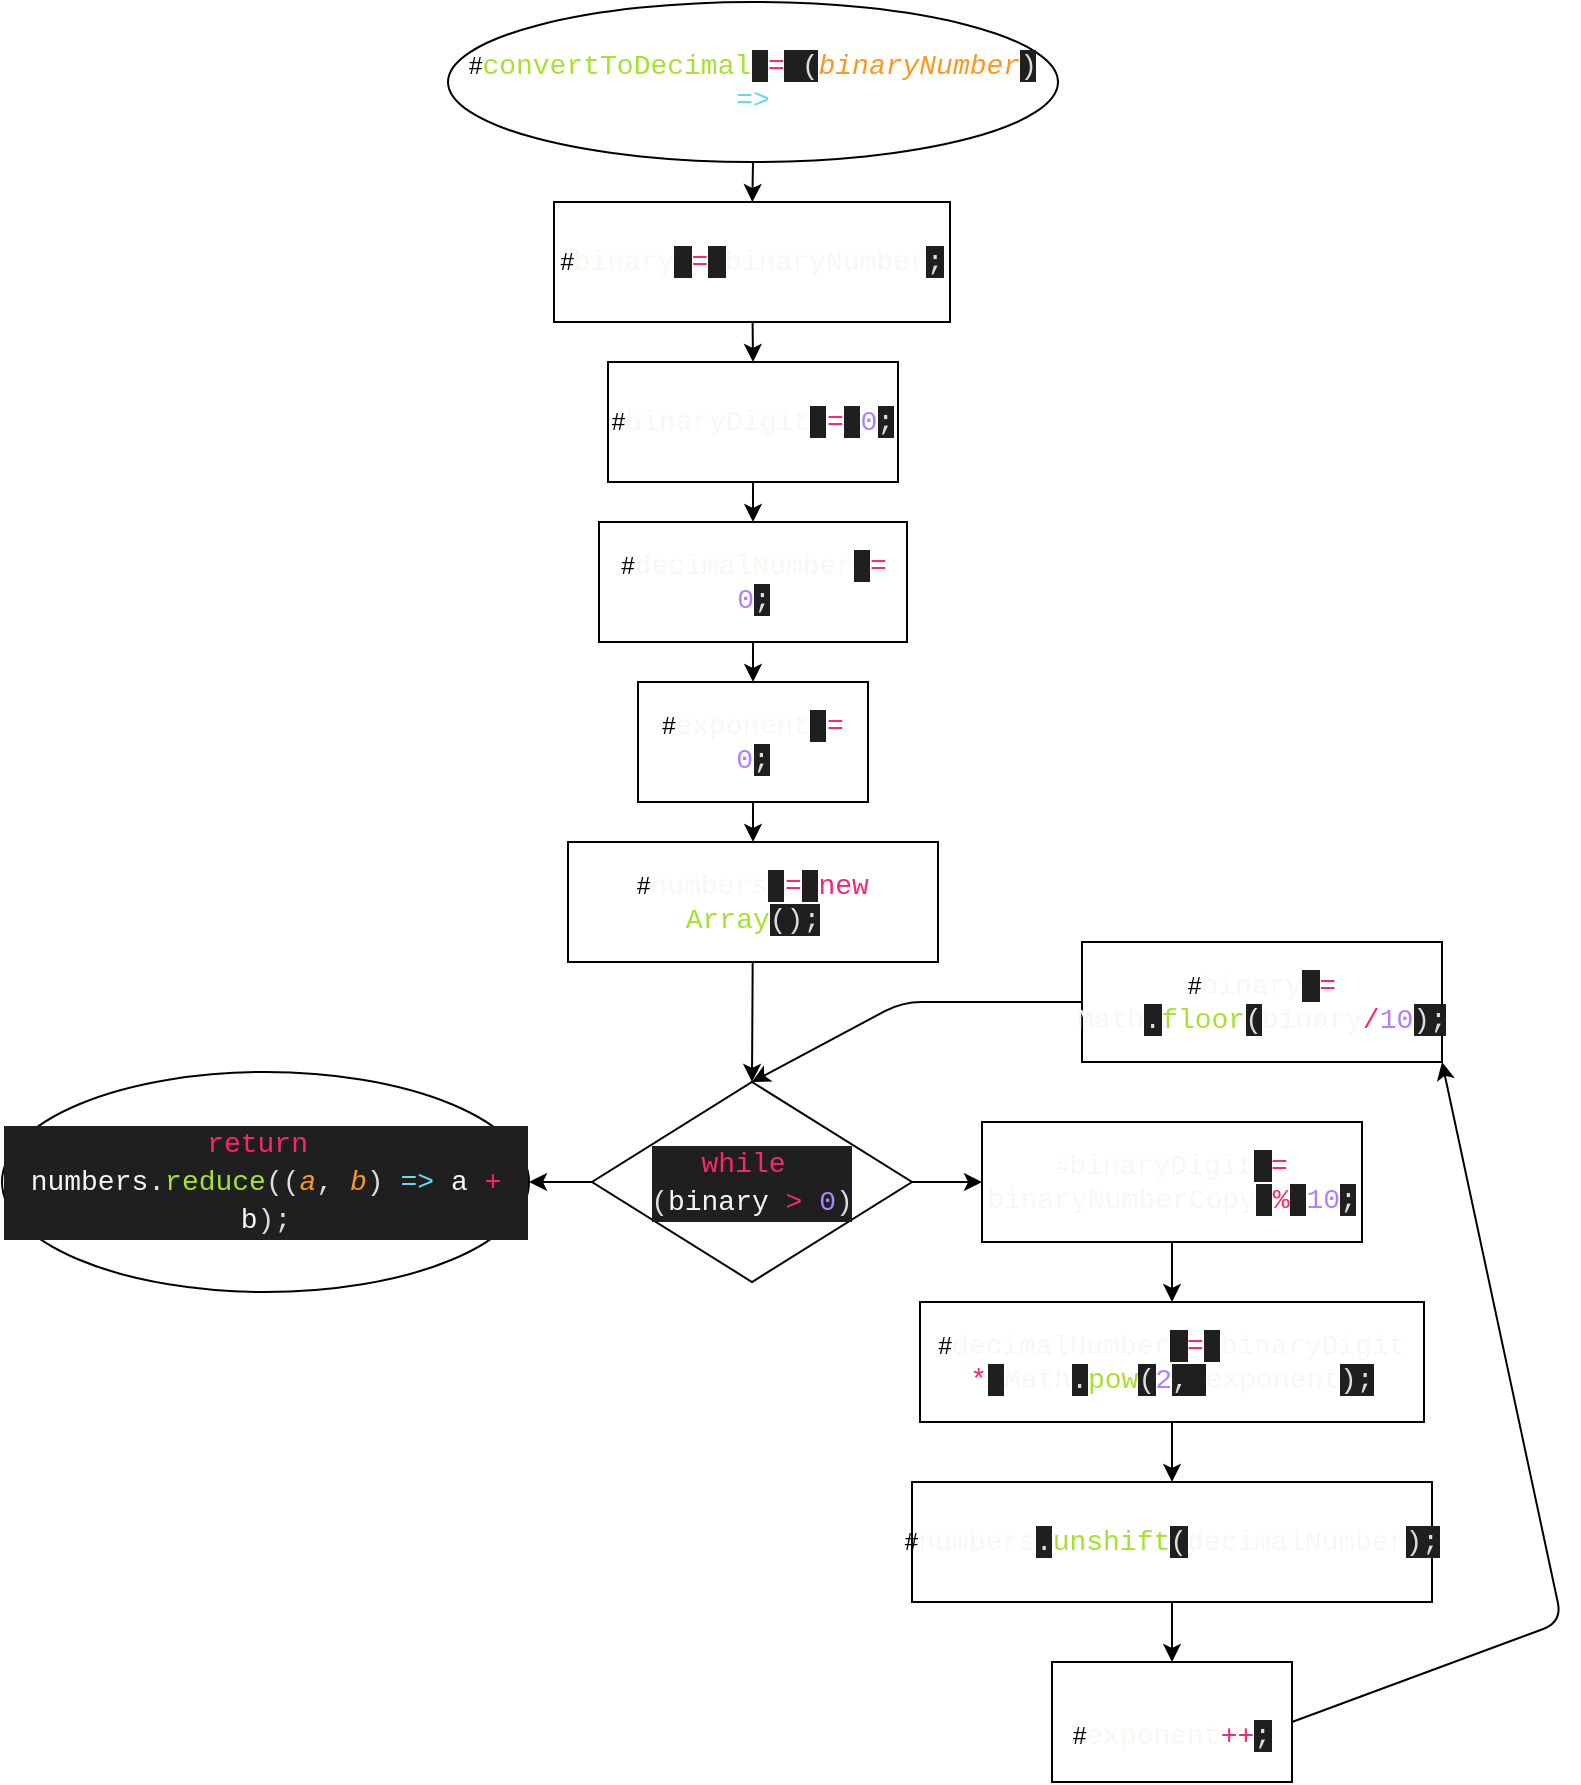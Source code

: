 <mxfile>
    <diagram id="JSOIacdTqhUFeJvxpH2b" name="Page-1">
        <mxGraphModel dx="941" dy="530" grid="1" gridSize="10" guides="1" tooltips="1" connect="1" arrows="1" fold="1" page="1" pageScale="1" pageWidth="850" pageHeight="1100" math="0" shadow="0">
            <root>
                <mxCell id="0"/>
                <mxCell id="1" parent="0"/>
                <mxCell id="37" value="" style="edgeStyle=none;html=1;" edge="1" parent="1" source="2" target="36">
                    <mxGeometry relative="1" as="geometry"/>
                </mxCell>
                <mxCell id="2" value="#&lt;span style=&quot;font-family: Consolas, &amp;quot;Courier New&amp;quot;, monospace; font-size: 14px; color: rgb(166, 226, 46);&quot;&gt;convertToDecimal&lt;/span&gt;&lt;span style=&quot;background-color: rgb(31, 31, 31); color: rgb(221, 221, 221); font-family: Consolas, &amp;quot;Courier New&amp;quot;, monospace; font-size: 14px;&quot;&gt; &lt;/span&gt;&lt;span style=&quot;font-family: Consolas, &amp;quot;Courier New&amp;quot;, monospace; font-size: 14px; color: rgb(249, 38, 114);&quot;&gt;=&lt;/span&gt;&lt;span style=&quot;background-color: rgb(31, 31, 31); color: rgb(221, 221, 221); font-family: Consolas, &amp;quot;Courier New&amp;quot;, monospace; font-size: 14px;&quot;&gt; (&lt;/span&gt;&lt;span style=&quot;font-family: Consolas, &amp;quot;Courier New&amp;quot;, monospace; font-size: 14px; color: rgb(253, 151, 31); font-style: italic;&quot;&gt;binaryNumber&lt;/span&gt;&lt;span style=&quot;background-color: rgb(31, 31, 31); color: rgb(221, 221, 221); font-family: Consolas, &amp;quot;Courier New&amp;quot;, monospace; font-size: 14px;&quot;&gt;) &lt;/span&gt;&lt;span style=&quot;font-family: Consolas, &amp;quot;Courier New&amp;quot;, monospace; font-size: 14px; color: rgb(102, 217, 239); font-style: italic;&quot;&gt;=&amp;gt;&lt;/span&gt;" style="ellipse;whiteSpace=wrap;html=1;" parent="1" vertex="1">
                    <mxGeometry x="258" y="105" width="305" height="80" as="geometry"/>
                </mxCell>
                <mxCell id="17" value="" style="edgeStyle=none;html=1;" parent="1" source="4" target="5" edge="1">
                    <mxGeometry relative="1" as="geometry"/>
                </mxCell>
                <mxCell id="4" value="#&lt;span style=&quot;font-family: Consolas, &amp;quot;Courier New&amp;quot;, monospace; font-size: 14px; color: rgb(248, 248, 242);&quot;&gt;binaryDigit&lt;/span&gt;&lt;span style=&quot;background-color: rgb(31, 31, 31); color: rgb(221, 221, 221); font-family: Consolas, &amp;quot;Courier New&amp;quot;, monospace; font-size: 14px;&quot;&gt; &lt;/span&gt;&lt;span style=&quot;font-family: Consolas, &amp;quot;Courier New&amp;quot;, monospace; font-size: 14px; color: rgb(249, 38, 114);&quot;&gt;=&lt;/span&gt;&lt;span style=&quot;background-color: rgb(31, 31, 31); color: rgb(221, 221, 221); font-family: Consolas, &amp;quot;Courier New&amp;quot;, monospace; font-size: 14px;&quot;&gt; &lt;/span&gt;&lt;span style=&quot;font-family: Consolas, &amp;quot;Courier New&amp;quot;, monospace; font-size: 14px; color: rgb(174, 129, 255);&quot;&gt;0&lt;/span&gt;&lt;span style=&quot;background-color: rgb(31, 31, 31); color: rgb(221, 221, 221); font-family: Consolas, &amp;quot;Courier New&amp;quot;, monospace; font-size: 14px;&quot;&gt;;&lt;/span&gt;" style="rounded=0;whiteSpace=wrap;html=1;" parent="1" vertex="1">
                    <mxGeometry x="338" y="285" width="145" height="60" as="geometry"/>
                </mxCell>
                <mxCell id="18" value="" style="edgeStyle=none;html=1;" parent="1" source="5" target="6" edge="1">
                    <mxGeometry relative="1" as="geometry"/>
                </mxCell>
                <mxCell id="5" value="#&lt;span style=&quot;font-family: Consolas, &amp;quot;Courier New&amp;quot;, monospace; font-size: 14px; color: rgb(248, 248, 242);&quot;&gt;decimalNumber&lt;/span&gt;&lt;span style=&quot;background-color: rgb(31, 31, 31); color: rgb(221, 221, 221); font-family: Consolas, &amp;quot;Courier New&amp;quot;, monospace; font-size: 14px;&quot;&gt; &lt;/span&gt;&lt;span style=&quot;font-family: Consolas, &amp;quot;Courier New&amp;quot;, monospace; font-size: 14px; color: rgb(249, 38, 114);&quot;&gt;=&lt;/span&gt;&lt;span style=&quot;background-color: rgb(31, 31, 31); color: rgb(221, 221, 221); font-family: Consolas, &amp;quot;Courier New&amp;quot;, monospace; font-size: 14px;&quot;&gt; &lt;/span&gt;&lt;span style=&quot;font-family: Consolas, &amp;quot;Courier New&amp;quot;, monospace; font-size: 14px; color: rgb(174, 129, 255);&quot;&gt;0&lt;/span&gt;&lt;span style=&quot;background-color: rgb(31, 31, 31); color: rgb(221, 221, 221); font-family: Consolas, &amp;quot;Courier New&amp;quot;, monospace; font-size: 14px;&quot;&gt;;&lt;br&gt;&lt;/span&gt;" style="rounded=0;whiteSpace=wrap;html=1;" parent="1" vertex="1">
                    <mxGeometry x="333.5" y="365" width="154" height="60" as="geometry"/>
                </mxCell>
                <mxCell id="19" value="" style="edgeStyle=none;html=1;" parent="1" source="6" target="7" edge="1">
                    <mxGeometry relative="1" as="geometry"/>
                </mxCell>
                <mxCell id="6" value="#&lt;span style=&quot;font-family: Consolas, &amp;quot;Courier New&amp;quot;, monospace; font-size: 14px; color: rgb(248, 248, 242);&quot;&gt;exponent&lt;/span&gt;&lt;span style=&quot;background-color: rgb(31, 31, 31); color: rgb(221, 221, 221); font-family: Consolas, &amp;quot;Courier New&amp;quot;, monospace; font-size: 14px;&quot;&gt; &lt;/span&gt;&lt;span style=&quot;font-family: Consolas, &amp;quot;Courier New&amp;quot;, monospace; font-size: 14px; color: rgb(249, 38, 114);&quot;&gt;=&lt;/span&gt;&lt;span style=&quot;background-color: rgb(31, 31, 31); color: rgb(221, 221, 221); font-family: Consolas, &amp;quot;Courier New&amp;quot;, monospace; font-size: 14px;&quot;&gt; &lt;/span&gt;&lt;span style=&quot;font-family: Consolas, &amp;quot;Courier New&amp;quot;, monospace; font-size: 14px; color: rgb(174, 129, 255);&quot;&gt;0&lt;/span&gt;&lt;span style=&quot;background-color: rgb(31, 31, 31); color: rgb(221, 221, 221); font-family: Consolas, &amp;quot;Courier New&amp;quot;, monospace; font-size: 14px;&quot;&gt;;&lt;/span&gt;" style="rounded=0;whiteSpace=wrap;html=1;" parent="1" vertex="1">
                    <mxGeometry x="353" y="445" width="115" height="60" as="geometry"/>
                </mxCell>
                <mxCell id="20" value="" style="edgeStyle=none;html=1;entryX=0.5;entryY=0;entryDx=0;entryDy=0;" parent="1" source="7" target="40" edge="1">
                    <mxGeometry relative="1" as="geometry">
                        <mxPoint x="410.383" y="625.098" as="targetPoint"/>
                    </mxGeometry>
                </mxCell>
                <mxCell id="7" value="#&lt;span style=&quot;font-family: Consolas, &amp;quot;Courier New&amp;quot;, monospace; font-size: 14px; color: rgb(248, 248, 242);&quot;&gt;numbers&lt;/span&gt;&lt;span style=&quot;background-color: rgb(31, 31, 31); color: rgb(221, 221, 221); font-family: Consolas, &amp;quot;Courier New&amp;quot;, monospace; font-size: 14px;&quot;&gt; &lt;/span&gt;&lt;span style=&quot;font-family: Consolas, &amp;quot;Courier New&amp;quot;, monospace; font-size: 14px; color: rgb(249, 38, 114);&quot;&gt;=&lt;/span&gt;&lt;span style=&quot;background-color: rgb(31, 31, 31); color: rgb(221, 221, 221); font-family: Consolas, &amp;quot;Courier New&amp;quot;, monospace; font-size: 14px;&quot;&gt; &lt;/span&gt;&lt;span style=&quot;font-family: Consolas, &amp;quot;Courier New&amp;quot;, monospace; font-size: 14px; color: rgb(249, 38, 114);&quot;&gt;new&lt;/span&gt;&lt;span style=&quot;background-color: rgb(31, 31, 31); color: rgb(221, 221, 221); font-family: Consolas, &amp;quot;Courier New&amp;quot;, monospace; font-size: 14px;&quot;&gt; &lt;/span&gt;&lt;span style=&quot;font-family: Consolas, &amp;quot;Courier New&amp;quot;, monospace; font-size: 14px; color: rgb(166, 226, 46);&quot;&gt;Array&lt;/span&gt;&lt;span style=&quot;background-color: rgb(31, 31, 31); color: rgb(221, 221, 221); font-family: Consolas, &amp;quot;Courier New&amp;quot;, monospace; font-size: 14px;&quot;&gt;();&lt;/span&gt;" style="rounded=0;whiteSpace=wrap;html=1;" parent="1" vertex="1">
                    <mxGeometry x="318" y="525" width="185" height="60" as="geometry"/>
                </mxCell>
                <mxCell id="14" value="" style="edgeStyle=none;html=1;exitX=0;exitY=0.5;exitDx=0;exitDy=0;" parent="1" source="40" target="13" edge="1">
                    <mxGeometry relative="1" as="geometry">
                        <mxPoint x="301" y="705" as="sourcePoint"/>
                    </mxGeometry>
                </mxCell>
                <mxCell id="34" style="edgeStyle=none;html=1;exitX=1;exitY=0.5;exitDx=0;exitDy=0;entryX=0;entryY=0.5;entryDx=0;entryDy=0;" parent="1" source="40" target="21" edge="1">
                    <mxGeometry relative="1" as="geometry">
                        <mxPoint x="519.5" y="705" as="sourcePoint"/>
                    </mxGeometry>
                </mxCell>
                <mxCell id="13" value="&lt;div style=&quot;background-color: rgb(31, 31, 31); font-family: Consolas, &amp;quot;Courier New&amp;quot;, monospace; font-size: 14px; line-height: 19px;&quot;&gt;&lt;span style=&quot;color: rgb(249, 38, 114);&quot;&gt;return&lt;/span&gt;&lt;font color=&quot;#dddddd&quot;&gt;&amp;nbsp;&lt;/font&gt;&lt;/div&gt;&lt;div style=&quot;background-color: rgb(31, 31, 31); font-family: Consolas, &amp;quot;Courier New&amp;quot;, monospace; font-size: 14px; line-height: 19px;&quot;&gt;&lt;span style=&quot;color: rgb(248, 248, 242);&quot;&gt;numbers&lt;/span&gt;&lt;font color=&quot;#dddddd&quot;&gt;.&lt;/font&gt;&lt;span style=&quot;color: rgb(166, 226, 46);&quot;&gt;reduce&lt;/span&gt;&lt;font color=&quot;#dddddd&quot;&gt;((&lt;/font&gt;&lt;span style=&quot;color: rgb(253, 151, 31); font-style: italic;&quot;&gt;a&lt;/span&gt;&lt;font color=&quot;#dddddd&quot;&gt;, &lt;/font&gt;&lt;span style=&quot;color: rgb(253, 151, 31); font-style: italic;&quot;&gt;b&lt;/span&gt;&lt;font color=&quot;#dddddd&quot;&gt;) &lt;/font&gt;&lt;span style=&quot;color: rgb(102, 217, 239); font-style: italic;&quot;&gt;=&amp;gt;&lt;/span&gt; &lt;span style=&quot;color: rgb(248, 248, 242);&quot;&gt;a&lt;/span&gt; &lt;span style=&quot;color: rgb(249, 38, 114);&quot;&gt;+&lt;/span&gt; &lt;span style=&quot;color: rgb(248, 248, 242);&quot;&gt;b&lt;/span&gt;&lt;font color=&quot;#dddddd&quot;&gt;);&lt;/font&gt;&lt;/div&gt;" style="ellipse;whiteSpace=wrap;html=1;" parent="1" vertex="1">
                    <mxGeometry x="35" y="640" width="263.5" height="110" as="geometry"/>
                </mxCell>
                <mxCell id="24" value="" style="edgeStyle=none;html=1;" parent="1" source="21" target="23" edge="1">
                    <mxGeometry relative="1" as="geometry"/>
                </mxCell>
                <mxCell id="21" value="&lt;font color=&quot;#f8f8f2&quot;&gt;#&lt;/font&gt;&lt;span style=&quot;font-family: Consolas, &amp;quot;Courier New&amp;quot;, monospace; font-size: 14px; color: rgb(248, 248, 242);&quot;&gt;binaryDigit&lt;/span&gt;&lt;span style=&quot;background-color: rgb(31, 31, 31); color: rgb(221, 221, 221); font-family: Consolas, &amp;quot;Courier New&amp;quot;, monospace; font-size: 14px;&quot;&gt; &lt;/span&gt;&lt;span style=&quot;font-family: Consolas, &amp;quot;Courier New&amp;quot;, monospace; font-size: 14px; color: rgb(249, 38, 114);&quot;&gt;=&lt;/span&gt;&lt;span style=&quot;background-color: rgb(31, 31, 31); color: rgb(221, 221, 221); font-family: Consolas, &amp;quot;Courier New&amp;quot;, monospace; font-size: 14px;&quot;&gt; &lt;/span&gt;&lt;span style=&quot;font-family: Consolas, &amp;quot;Courier New&amp;quot;, monospace; font-size: 14px; color: rgb(248, 248, 242);&quot;&gt;binaryNumberCopy&lt;/span&gt;&lt;span style=&quot;background-color: rgb(31, 31, 31); color: rgb(221, 221, 221); font-family: Consolas, &amp;quot;Courier New&amp;quot;, monospace; font-size: 14px;&quot;&gt; &lt;/span&gt;&lt;span style=&quot;font-family: Consolas, &amp;quot;Courier New&amp;quot;, monospace; font-size: 14px; color: rgb(249, 38, 114);&quot;&gt;%&lt;/span&gt;&lt;span style=&quot;background-color: rgb(31, 31, 31); color: rgb(221, 221, 221); font-family: Consolas, &amp;quot;Courier New&amp;quot;, monospace; font-size: 14px;&quot;&gt; &lt;/span&gt;&lt;span style=&quot;font-family: Consolas, &amp;quot;Courier New&amp;quot;, monospace; font-size: 14px; color: rgb(174, 129, 255);&quot;&gt;10&lt;/span&gt;&lt;span style=&quot;background-color: rgb(31, 31, 31); color: rgb(221, 221, 221); font-family: Consolas, &amp;quot;Courier New&amp;quot;, monospace; font-size: 14px;&quot;&gt;;&lt;/span&gt;" style="rounded=0;whiteSpace=wrap;html=1;" parent="1" vertex="1">
                    <mxGeometry x="525" y="665" width="190" height="60" as="geometry"/>
                </mxCell>
                <mxCell id="26" value="" style="edgeStyle=none;html=1;" parent="1" source="23" target="25" edge="1">
                    <mxGeometry relative="1" as="geometry"/>
                </mxCell>
                <mxCell id="23" value="#&lt;span style=&quot;font-family: Consolas, &amp;quot;Courier New&amp;quot;, monospace; font-size: 14px; color: rgb(248, 248, 242);&quot;&gt;decimalNumber&lt;/span&gt;&lt;span style=&quot;background-color: rgb(31, 31, 31); color: rgb(221, 221, 221); font-family: Consolas, &amp;quot;Courier New&amp;quot;, monospace; font-size: 14px;&quot;&gt; &lt;/span&gt;&lt;span style=&quot;font-family: Consolas, &amp;quot;Courier New&amp;quot;, monospace; font-size: 14px; color: rgb(249, 38, 114);&quot;&gt;=&lt;/span&gt;&lt;span style=&quot;background-color: rgb(31, 31, 31); color: rgb(221, 221, 221); font-family: Consolas, &amp;quot;Courier New&amp;quot;, monospace; font-size: 14px;&quot;&gt; &lt;/span&gt;&lt;span style=&quot;font-family: Consolas, &amp;quot;Courier New&amp;quot;, monospace; font-size: 14px; color: rgb(248, 248, 242);&quot;&gt;binaryDigit&lt;/span&gt;&lt;span style=&quot;background-color: rgb(31, 31, 31); color: rgb(221, 221, 221); font-family: Consolas, &amp;quot;Courier New&amp;quot;, monospace; font-size: 14px;&quot;&gt; &lt;/span&gt;&lt;span style=&quot;font-family: Consolas, &amp;quot;Courier New&amp;quot;, monospace; font-size: 14px; color: rgb(249, 38, 114);&quot;&gt;*&lt;/span&gt;&lt;span style=&quot;background-color: rgb(31, 31, 31); color: rgb(221, 221, 221); font-family: Consolas, &amp;quot;Courier New&amp;quot;, monospace; font-size: 14px;&quot;&gt; &lt;/span&gt;&lt;span style=&quot;font-family: Consolas, &amp;quot;Courier New&amp;quot;, monospace; font-size: 14px; color: rgb(248, 248, 242);&quot;&gt;Math&lt;/span&gt;&lt;span style=&quot;background-color: rgb(31, 31, 31); color: rgb(221, 221, 221); font-family: Consolas, &amp;quot;Courier New&amp;quot;, monospace; font-size: 14px;&quot;&gt;.&lt;/span&gt;&lt;span style=&quot;font-family: Consolas, &amp;quot;Courier New&amp;quot;, monospace; font-size: 14px; color: rgb(166, 226, 46);&quot;&gt;pow&lt;/span&gt;&lt;span style=&quot;background-color: rgb(31, 31, 31); color: rgb(221, 221, 221); font-family: Consolas, &amp;quot;Courier New&amp;quot;, monospace; font-size: 14px;&quot;&gt;(&lt;/span&gt;&lt;span style=&quot;font-family: Consolas, &amp;quot;Courier New&amp;quot;, monospace; font-size: 14px; color: rgb(174, 129, 255);&quot;&gt;2&lt;/span&gt;&lt;span style=&quot;background-color: rgb(31, 31, 31); color: rgb(221, 221, 221); font-family: Consolas, &amp;quot;Courier New&amp;quot;, monospace; font-size: 14px;&quot;&gt;, &lt;/span&gt;&lt;span style=&quot;font-family: Consolas, &amp;quot;Courier New&amp;quot;, monospace; font-size: 14px; color: rgb(248, 248, 242);&quot;&gt;exponent&lt;/span&gt;&lt;span style=&quot;background-color: rgb(31, 31, 31); color: rgb(221, 221, 221); font-family: Consolas, &amp;quot;Courier New&amp;quot;, monospace; font-size: 14px;&quot;&gt;);&lt;/span&gt;" style="rounded=0;whiteSpace=wrap;html=1;" parent="1" vertex="1">
                    <mxGeometry x="494" y="755" width="252" height="60" as="geometry"/>
                </mxCell>
                <mxCell id="28" value="" style="edgeStyle=none;html=1;" parent="1" source="25" target="27" edge="1">
                    <mxGeometry relative="1" as="geometry"/>
                </mxCell>
                <mxCell id="25" value="#&lt;span style=&quot;font-family: Consolas, &amp;quot;Courier New&amp;quot;, monospace; font-size: 14px; color: rgb(248, 248, 242);&quot;&gt;numbers&lt;/span&gt;&lt;span style=&quot;background-color: rgb(31, 31, 31); color: rgb(221, 221, 221); font-family: Consolas, &amp;quot;Courier New&amp;quot;, monospace; font-size: 14px;&quot;&gt;.&lt;/span&gt;&lt;span style=&quot;font-family: Consolas, &amp;quot;Courier New&amp;quot;, monospace; font-size: 14px; color: rgb(166, 226, 46);&quot;&gt;unshift&lt;/span&gt;&lt;span style=&quot;background-color: rgb(31, 31, 31); color: rgb(221, 221, 221); font-family: Consolas, &amp;quot;Courier New&amp;quot;, monospace; font-size: 14px;&quot;&gt;(&lt;/span&gt;&lt;span style=&quot;font-family: Consolas, &amp;quot;Courier New&amp;quot;, monospace; font-size: 14px; color: rgb(248, 248, 242);&quot;&gt;decimalNumber&lt;/span&gt;&lt;span style=&quot;background-color: rgb(31, 31, 31); color: rgb(221, 221, 221); font-family: Consolas, &amp;quot;Courier New&amp;quot;, monospace; font-size: 14px;&quot;&gt;);&lt;/span&gt;" style="rounded=0;whiteSpace=wrap;html=1;" parent="1" vertex="1">
                    <mxGeometry x="490" y="845" width="260" height="60" as="geometry"/>
                </mxCell>
                <mxCell id="32" style="edgeStyle=none;html=1;entryX=1;entryY=1;entryDx=0;entryDy=0;exitX=1;exitY=0.5;exitDx=0;exitDy=0;" parent="1" source="27" target="41" edge="1">
                    <mxGeometry relative="1" as="geometry">
                        <Array as="points">
                            <mxPoint x="815" y="915"/>
                        </Array>
                        <mxPoint x="758" y="635" as="targetPoint"/>
                    </mxGeometry>
                </mxCell>
                <mxCell id="27" value="&lt;br&gt;#&lt;span style=&quot;font-family: Consolas, &amp;quot;Courier New&amp;quot;, monospace; font-size: 14px; color: rgb(248, 248, 242);&quot;&gt;exponent&lt;/span&gt;&lt;span style=&quot;font-family: Consolas, &amp;quot;Courier New&amp;quot;, monospace; font-size: 14px; color: rgb(249, 38, 114);&quot;&gt;++&lt;/span&gt;&lt;span style=&quot;background-color: rgb(31, 31, 31); color: rgb(221, 221, 221); font-family: Consolas, &amp;quot;Courier New&amp;quot;, monospace; font-size: 14px;&quot;&gt;;&lt;/span&gt;" style="rounded=0;whiteSpace=wrap;html=1;" parent="1" vertex="1">
                    <mxGeometry x="560" y="935" width="120" height="60" as="geometry"/>
                </mxCell>
                <mxCell id="31" style="edgeStyle=none;html=1;entryX=0.5;entryY=0;entryDx=0;entryDy=0;exitX=0;exitY=0.5;exitDx=0;exitDy=0;" parent="1" source="41" target="40" edge="1">
                    <mxGeometry relative="1" as="geometry">
                        <Array as="points">
                            <mxPoint x="485" y="605"/>
                        </Array>
                        <mxPoint x="563" y="605" as="sourcePoint"/>
                        <mxPoint x="410.25" y="625" as="targetPoint"/>
                    </mxGeometry>
                </mxCell>
                <mxCell id="39" style="edgeStyle=none;html=1;entryX=0.5;entryY=0;entryDx=0;entryDy=0;" edge="1" parent="1" source="36" target="4">
                    <mxGeometry relative="1" as="geometry"/>
                </mxCell>
                <mxCell id="36" value="#&lt;span style=&quot;font-family: Consolas, &amp;quot;Courier New&amp;quot;, monospace; font-size: 14px; color: rgb(248, 248, 242);&quot;&gt;binary&lt;/span&gt;&lt;span style=&quot;background-color: rgb(31, 31, 31); color: rgb(221, 221, 221); font-family: Consolas, &amp;quot;Courier New&amp;quot;, monospace; font-size: 14px;&quot;&gt; &lt;/span&gt;&lt;span style=&quot;font-family: Consolas, &amp;quot;Courier New&amp;quot;, monospace; font-size: 14px; color: rgb(249, 38, 114);&quot;&gt;=&lt;/span&gt;&lt;span style=&quot;background-color: rgb(31, 31, 31); color: rgb(221, 221, 221); font-family: Consolas, &amp;quot;Courier New&amp;quot;, monospace; font-size: 14px;&quot;&gt; &lt;/span&gt;&lt;span style=&quot;font-family: Consolas, &amp;quot;Courier New&amp;quot;, monospace; font-size: 14px; color: rgb(248, 248, 242);&quot;&gt;binaryNumber&lt;/span&gt;&lt;span style=&quot;background-color: rgb(31, 31, 31); color: rgb(221, 221, 221); font-family: Consolas, &amp;quot;Courier New&amp;quot;, monospace; font-size: 14px;&quot;&gt;;&lt;/span&gt;" style="rounded=0;whiteSpace=wrap;html=1;" vertex="1" parent="1">
                    <mxGeometry x="311" y="205" width="198" height="60" as="geometry"/>
                </mxCell>
                <mxCell id="40" value="&lt;div style=&quot;color: rgb(221, 221, 221); background-color: rgb(31, 31, 31); font-family: Consolas, &amp;quot;Courier New&amp;quot;, monospace; font-size: 14px; line-height: 19px;&quot;&gt;&lt;span style=&quot;color: #f92672;&quot;&gt;while&amp;nbsp;&lt;/span&gt;&lt;/div&gt;&lt;div style=&quot;color: rgb(221, 221, 221); background-color: rgb(31, 31, 31); font-family: Consolas, &amp;quot;Courier New&amp;quot;, monospace; font-size: 14px; line-height: 19px;&quot;&gt;(&lt;span style=&quot;color: #f8f8f2;&quot;&gt;binary&lt;/span&gt; &lt;span style=&quot;color: #f92672;&quot;&gt;&amp;gt;&lt;/span&gt; &lt;span style=&quot;color: #ae81ff;&quot;&gt;0&lt;/span&gt;)&lt;/div&gt;" style="rhombus;whiteSpace=wrap;html=1;" vertex="1" parent="1">
                    <mxGeometry x="330" y="645" width="160" height="100" as="geometry"/>
                </mxCell>
                <mxCell id="41" value="#&lt;span style=&quot;font-family: Consolas, &amp;quot;Courier New&amp;quot;, monospace; font-size: 14px; color: rgb(248, 248, 242);&quot;&gt;binary&lt;/span&gt;&lt;span style=&quot;background-color: rgb(31, 31, 31); color: rgb(221, 221, 221); font-family: Consolas, &amp;quot;Courier New&amp;quot;, monospace; font-size: 14px;&quot;&gt; &lt;/span&gt;&lt;span style=&quot;font-family: Consolas, &amp;quot;Courier New&amp;quot;, monospace; font-size: 14px; color: rgb(249, 38, 114);&quot;&gt;=&lt;/span&gt;&lt;span style=&quot;background-color: rgb(31, 31, 31); color: rgb(221, 221, 221); font-family: Consolas, &amp;quot;Courier New&amp;quot;, monospace; font-size: 14px;&quot;&gt; &lt;/span&gt;&lt;span style=&quot;font-family: Consolas, &amp;quot;Courier New&amp;quot;, monospace; font-size: 14px; color: rgb(248, 248, 242);&quot;&gt;Math&lt;/span&gt;&lt;span style=&quot;background-color: rgb(31, 31, 31); color: rgb(221, 221, 221); font-family: Consolas, &amp;quot;Courier New&amp;quot;, monospace; font-size: 14px;&quot;&gt;.&lt;/span&gt;&lt;span style=&quot;font-family: Consolas, &amp;quot;Courier New&amp;quot;, monospace; font-size: 14px; color: rgb(166, 226, 46);&quot;&gt;floor&lt;/span&gt;&lt;span style=&quot;background-color: rgb(31, 31, 31); color: rgb(221, 221, 221); font-family: Consolas, &amp;quot;Courier New&amp;quot;, monospace; font-size: 14px;&quot;&gt;(&lt;/span&gt;&lt;span style=&quot;font-family: Consolas, &amp;quot;Courier New&amp;quot;, monospace; font-size: 14px; color: rgb(248, 248, 242);&quot;&gt;binary&lt;/span&gt;&lt;span style=&quot;font-family: Consolas, &amp;quot;Courier New&amp;quot;, monospace; font-size: 14px; color: rgb(249, 38, 114);&quot;&gt;/&lt;/span&gt;&lt;span style=&quot;font-family: Consolas, &amp;quot;Courier New&amp;quot;, monospace; font-size: 14px; color: rgb(174, 129, 255);&quot;&gt;10&lt;/span&gt;&lt;span style=&quot;background-color: rgb(31, 31, 31); color: rgb(221, 221, 221); font-family: Consolas, &amp;quot;Courier New&amp;quot;, monospace; font-size: 14px;&quot;&gt;);&lt;/span&gt;" style="rounded=0;whiteSpace=wrap;html=1;" vertex="1" parent="1">
                    <mxGeometry x="575" y="575" width="180" height="60" as="geometry"/>
                </mxCell>
            </root>
        </mxGraphModel>
    </diagram>
</mxfile>